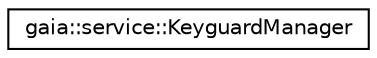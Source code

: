 digraph G
{
  edge [fontname="Helvetica",fontsize="10",labelfontname="Helvetica",labelfontsize="10"];
  node [fontname="Helvetica",fontsize="10",shape=record];
  rankdir=LR;
  Node1 [label="gaia::service::KeyguardManager",height=0.2,width=0.4,color="black", fillcolor="white", style="filled",URL="$d5/d95/classgaia_1_1service_1_1_keyguard_manager.html",tooltip="class used for lockscreen"];
}
